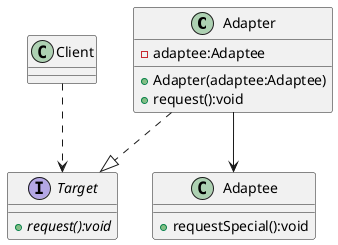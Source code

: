 @startuml

Adapter..|>Target
Adapter-->Adaptee
Client..>Target


Interface Target{
	+{abstract} request():void
}

Class Adapter{
	-adaptee:Adaptee
	+Adapter(adaptee:Adaptee)
	+request():void
}

Class Adaptee{
	+ requestSpecial():void
}

Class Client{
	
}

@enduml